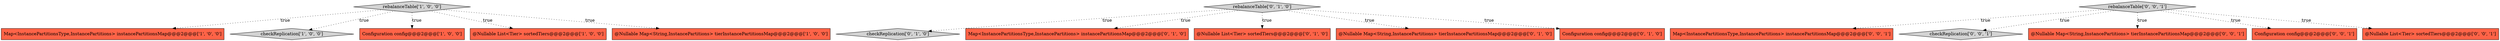 digraph {
0 [style = filled, label = "Map<InstancePartitionsType,InstancePartitions> instancePartitionsMap@@@2@@@['1', '0', '0']", fillcolor = tomato, shape = box image = "AAA0AAABBB1BBB"];
7 [style = filled, label = "checkReplication['0', '1', '0']", fillcolor = lightgray, shape = diamond image = "AAA0AAABBB2BBB"];
8 [style = filled, label = "Map<InstancePartitionsType,InstancePartitions> instancePartitionsMap@@@2@@@['0', '1', '0']", fillcolor = tomato, shape = box image = "AAA0AAABBB2BBB"];
16 [style = filled, label = "Map<InstancePartitionsType,InstancePartitions> instancePartitionsMap@@@2@@@['0', '0', '1']", fillcolor = tomato, shape = box image = "AAA0AAABBB3BBB"];
12 [style = filled, label = "checkReplication['0', '0', '1']", fillcolor = lightgray, shape = diamond image = "AAA0AAABBB3BBB"];
1 [style = filled, label = "checkReplication['1', '0', '0']", fillcolor = lightgray, shape = diamond image = "AAA0AAABBB1BBB"];
6 [style = filled, label = "@Nullable List<Tier> sortedTiers@@@2@@@['0', '1', '0']", fillcolor = tomato, shape = box image = "AAA0AAABBB2BBB"];
15 [style = filled, label = "rebalanceTable['0', '0', '1']", fillcolor = lightgray, shape = diamond image = "AAA0AAABBB3BBB"];
9 [style = filled, label = "rebalanceTable['0', '1', '0']", fillcolor = lightgray, shape = diamond image = "AAA0AAABBB2BBB"];
13 [style = filled, label = "@Nullable Map<String,InstancePartitions> tierInstancePartitionsMap@@@2@@@['0', '0', '1']", fillcolor = tomato, shape = box image = "AAA0AAABBB3BBB"];
4 [style = filled, label = "Configuration config@@@2@@@['1', '0', '0']", fillcolor = tomato, shape = box image = "AAA0AAABBB1BBB"];
17 [style = filled, label = "Configuration config@@@2@@@['0', '0', '1']", fillcolor = tomato, shape = box image = "AAA0AAABBB3BBB"];
10 [style = filled, label = "@Nullable Map<String,InstancePartitions> tierInstancePartitionsMap@@@2@@@['0', '1', '0']", fillcolor = tomato, shape = box image = "AAA0AAABBB2BBB"];
14 [style = filled, label = "@Nullable List<Tier> sortedTiers@@@2@@@['0', '0', '1']", fillcolor = tomato, shape = box image = "AAA0AAABBB3BBB"];
3 [style = filled, label = "@Nullable List<Tier> sortedTiers@@@2@@@['1', '0', '0']", fillcolor = tomato, shape = box image = "AAA0AAABBB1BBB"];
5 [style = filled, label = "@Nullable Map<String,InstancePartitions> tierInstancePartitionsMap@@@2@@@['1', '0', '0']", fillcolor = tomato, shape = box image = "AAA0AAABBB1BBB"];
11 [style = filled, label = "Configuration config@@@2@@@['0', '1', '0']", fillcolor = tomato, shape = box image = "AAA0AAABBB2BBB"];
2 [style = filled, label = "rebalanceTable['1', '0', '0']", fillcolor = lightgray, shape = diamond image = "AAA0AAABBB1BBB"];
9->11 [style = dotted, label="true"];
2->1 [style = dotted, label="true"];
15->16 [style = dotted, label="true"];
2->5 [style = dotted, label="true"];
15->17 [style = dotted, label="true"];
9->8 [style = dotted, label="true"];
2->0 [style = dotted, label="true"];
2->3 [style = dotted, label="true"];
15->14 [style = dotted, label="true"];
2->4 [style = dotted, label="true"];
15->13 [style = dotted, label="true"];
9->6 [style = dotted, label="true"];
9->10 [style = dotted, label="true"];
15->12 [style = dotted, label="true"];
9->7 [style = dotted, label="true"];
}
